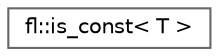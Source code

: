digraph "Graphical Class Hierarchy"
{
 // INTERACTIVE_SVG=YES
 // LATEX_PDF_SIZE
  bgcolor="transparent";
  edge [fontname=Helvetica,fontsize=10,labelfontname=Helvetica,labelfontsize=10];
  node [fontname=Helvetica,fontsize=10,shape=box,height=0.2,width=0.4];
  rankdir="LR";
  Node0 [id="Node000000",label="fl::is_const\< T \>",height=0.2,width=0.4,color="grey40", fillcolor="white", style="filled",URL="$de/db1/structfl_1_1is__const.html",tooltip=" "];
}
